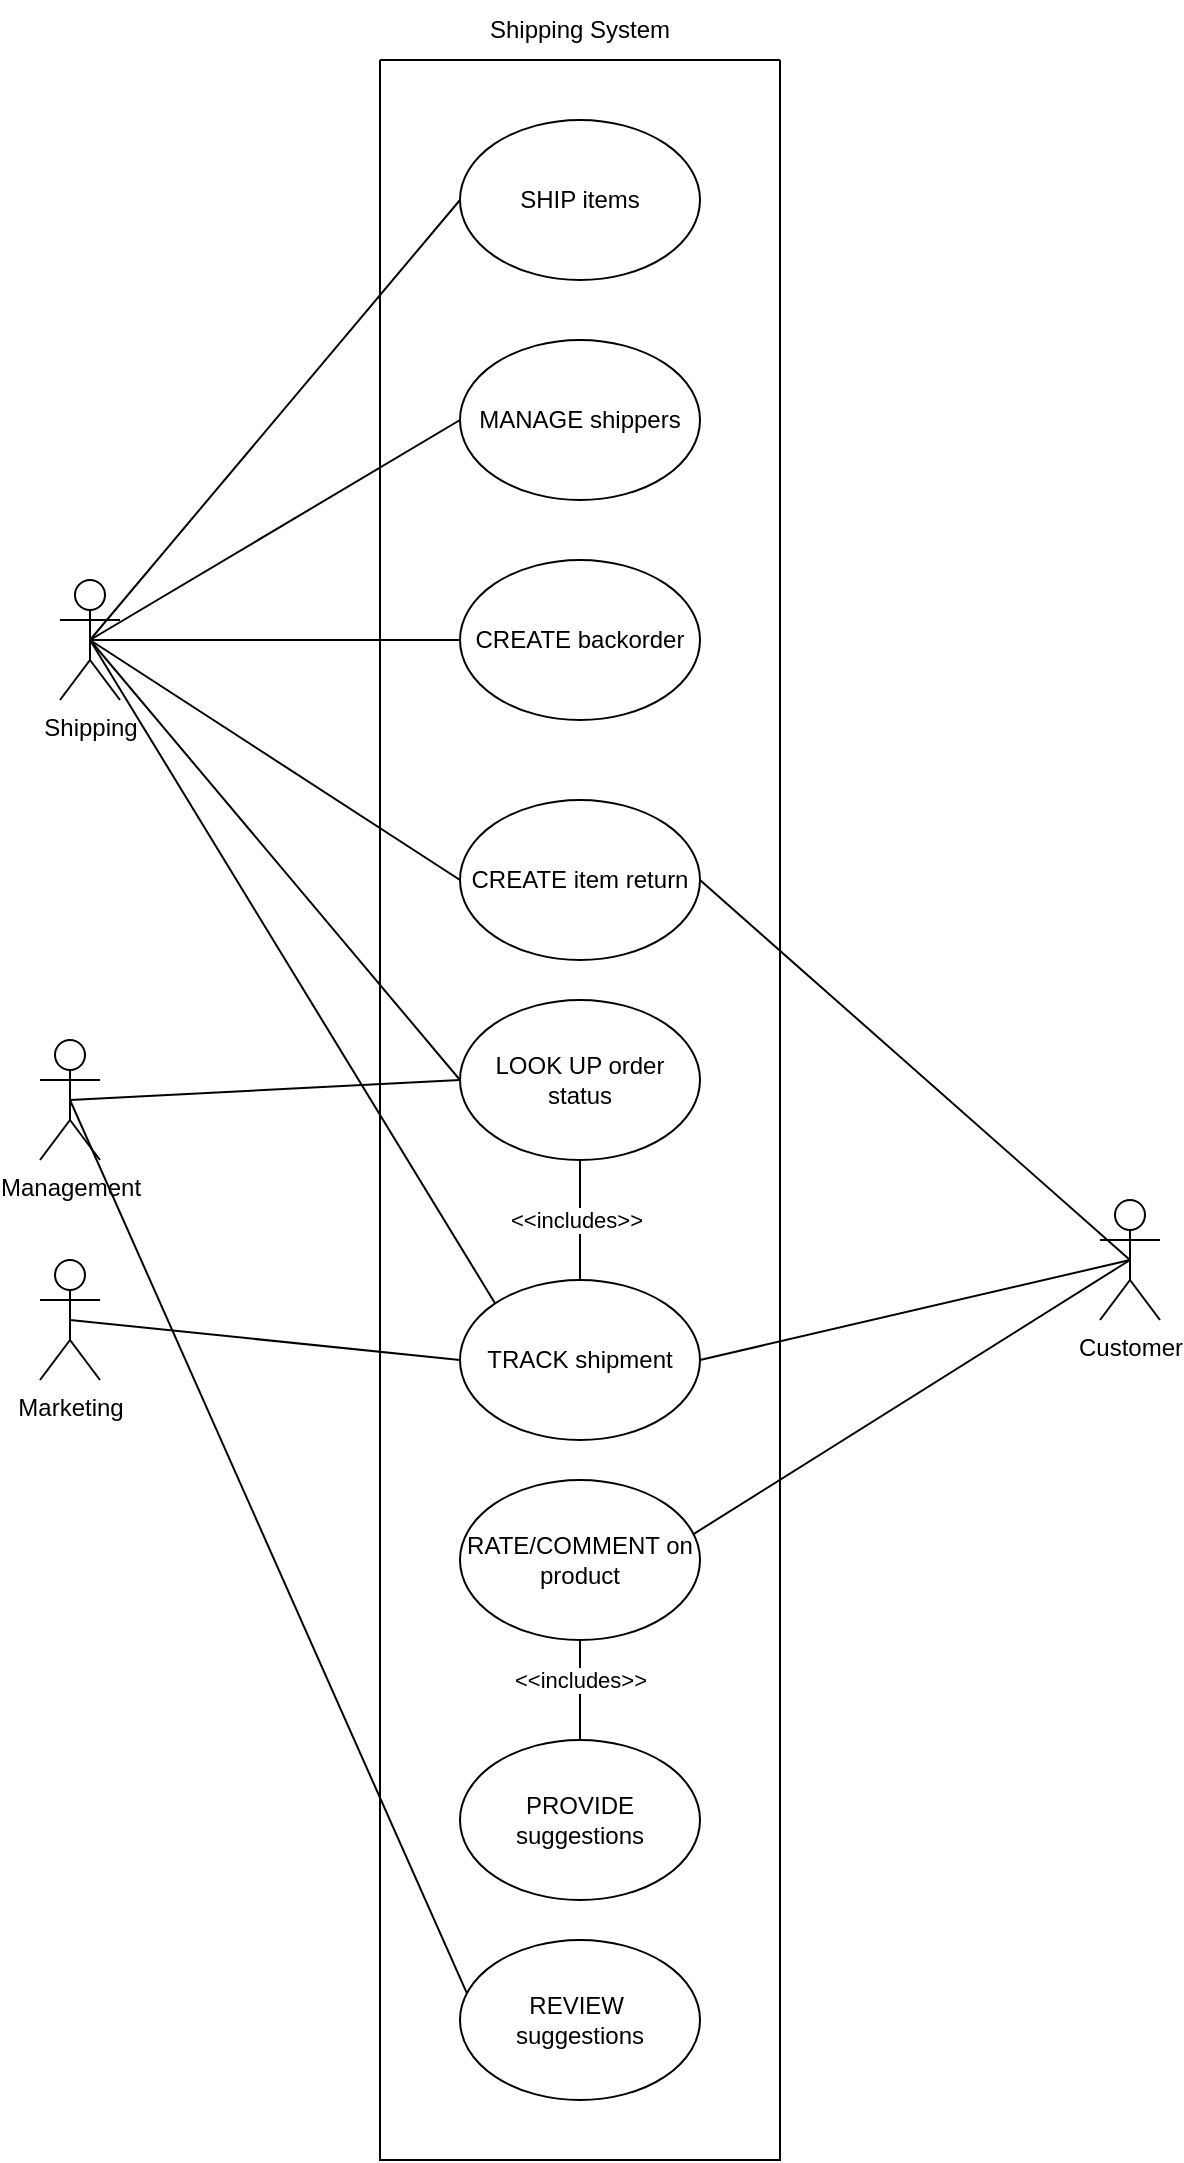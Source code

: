 <mxfile version="24.6.4" type="device">
  <diagram name="Page-1" id="T5ZddbB54rs-Q5ihToyd">
    <mxGraphModel dx="1674" dy="836" grid="1" gridSize="10" guides="1" tooltips="1" connect="1" arrows="1" fold="1" page="1" pageScale="1" pageWidth="850" pageHeight="1100" math="0" shadow="0">
      <root>
        <mxCell id="0" />
        <mxCell id="1" parent="0" />
        <mxCell id="SvLUmhZYEr4azQc0ooVI-1" value="" style="swimlane;startSize=0;" parent="1" vertex="1">
          <mxGeometry x="230" y="180" width="200" height="1050" as="geometry" />
        </mxCell>
        <mxCell id="SvLUmhZYEr4azQc0ooVI-2" value="SHIP items" style="ellipse;whiteSpace=wrap;html=1;" parent="SvLUmhZYEr4azQc0ooVI-1" vertex="1">
          <mxGeometry x="40" y="30" width="120" height="80" as="geometry" />
        </mxCell>
        <mxCell id="SvLUmhZYEr4azQc0ooVI-3" value="MANAGE shippers" style="ellipse;whiteSpace=wrap;html=1;" parent="SvLUmhZYEr4azQc0ooVI-1" vertex="1">
          <mxGeometry x="40" y="140" width="120" height="80" as="geometry" />
        </mxCell>
        <mxCell id="SvLUmhZYEr4azQc0ooVI-8" value="CREATE backorder" style="ellipse;whiteSpace=wrap;html=1;" parent="SvLUmhZYEr4azQc0ooVI-1" vertex="1">
          <mxGeometry x="40" y="250" width="120" height="80" as="geometry" />
        </mxCell>
        <mxCell id="SvLUmhZYEr4azQc0ooVI-10" value="CREATE item return" style="ellipse;whiteSpace=wrap;html=1;" parent="SvLUmhZYEr4azQc0ooVI-1" vertex="1">
          <mxGeometry x="40" y="370" width="120" height="80" as="geometry" />
        </mxCell>
        <mxCell id="SvLUmhZYEr4azQc0ooVI-11" value="LOOK UP order status" style="ellipse;whiteSpace=wrap;html=1;" parent="SvLUmhZYEr4azQc0ooVI-1" vertex="1">
          <mxGeometry x="40" y="470" width="120" height="80" as="geometry" />
        </mxCell>
        <mxCell id="WpAsNHBW5xRb2j75GKMW-2" value="TRACK shipment" style="ellipse;whiteSpace=wrap;html=1;" parent="SvLUmhZYEr4azQc0ooVI-1" vertex="1">
          <mxGeometry x="40" y="610" width="120" height="80" as="geometry" />
        </mxCell>
        <mxCell id="WpAsNHBW5xRb2j75GKMW-3" value="RATE/COMMENT on product" style="ellipse;whiteSpace=wrap;html=1;" parent="SvLUmhZYEr4azQc0ooVI-1" vertex="1">
          <mxGeometry x="40" y="710" width="120" height="80" as="geometry" />
        </mxCell>
        <mxCell id="WpAsNHBW5xRb2j75GKMW-4" value="PROVIDE suggestions" style="ellipse;whiteSpace=wrap;html=1;" parent="SvLUmhZYEr4azQc0ooVI-1" vertex="1">
          <mxGeometry x="40" y="840" width="120" height="80" as="geometry" />
        </mxCell>
        <mxCell id="WpAsNHBW5xRb2j75GKMW-14" value="REVIEW&amp;nbsp;&lt;div&gt;suggestions&lt;/div&gt;" style="ellipse;whiteSpace=wrap;html=1;" parent="SvLUmhZYEr4azQc0ooVI-1" vertex="1">
          <mxGeometry x="40" y="940" width="120" height="80" as="geometry" />
        </mxCell>
        <mxCell id="o8WO6XpCKCey6FZ-4H-O-2" value="" style="endArrow=none;html=1;rounded=0;exitX=0.5;exitY=0;exitDx=0;exitDy=0;entryX=0.5;entryY=1;entryDx=0;entryDy=0;" edge="1" parent="SvLUmhZYEr4azQc0ooVI-1" source="WpAsNHBW5xRb2j75GKMW-2" target="SvLUmhZYEr4azQc0ooVI-11">
          <mxGeometry width="50" height="50" relative="1" as="geometry">
            <mxPoint x="170" y="570" as="sourcePoint" />
            <mxPoint x="220" y="520" as="targetPoint" />
          </mxGeometry>
        </mxCell>
        <mxCell id="o8WO6XpCKCey6FZ-4H-O-3" value="&amp;lt;&amp;lt;includes&amp;gt;&amp;gt;" style="edgeLabel;html=1;align=center;verticalAlign=middle;resizable=0;points=[];" vertex="1" connectable="0" parent="o8WO6XpCKCey6FZ-4H-O-2">
          <mxGeometry y="2" relative="1" as="geometry">
            <mxPoint as="offset" />
          </mxGeometry>
        </mxCell>
        <mxCell id="o8WO6XpCKCey6FZ-4H-O-4" value="" style="endArrow=none;html=1;rounded=0;exitX=0.5;exitY=0;exitDx=0;exitDy=0;entryX=0.5;entryY=1;entryDx=0;entryDy=0;" edge="1" parent="SvLUmhZYEr4azQc0ooVI-1" source="WpAsNHBW5xRb2j75GKMW-4" target="WpAsNHBW5xRb2j75GKMW-3">
          <mxGeometry width="50" height="50" relative="1" as="geometry">
            <mxPoint x="170" y="850" as="sourcePoint" />
            <mxPoint x="220" y="800" as="targetPoint" />
          </mxGeometry>
        </mxCell>
        <mxCell id="o8WO6XpCKCey6FZ-4H-O-5" value="&amp;lt;&amp;lt;includes&amp;gt;&amp;gt;" style="edgeLabel;html=1;align=center;verticalAlign=middle;resizable=0;points=[];" vertex="1" connectable="0" parent="o8WO6XpCKCey6FZ-4H-O-4">
          <mxGeometry x="0.2" relative="1" as="geometry">
            <mxPoint as="offset" />
          </mxGeometry>
        </mxCell>
        <mxCell id="SvLUmhZYEr4azQc0ooVI-4" value="Shipping" style="shape=umlActor;verticalLabelPosition=bottom;verticalAlign=top;html=1;outlineConnect=0;" parent="1" vertex="1">
          <mxGeometry x="70" y="440" width="30" height="60" as="geometry" />
        </mxCell>
        <mxCell id="SvLUmhZYEr4azQc0ooVI-5" value="Customer" style="shape=umlActor;verticalLabelPosition=bottom;verticalAlign=top;html=1;outlineConnect=0;" parent="1" vertex="1">
          <mxGeometry x="590" y="750" width="30" height="60" as="geometry" />
        </mxCell>
        <mxCell id="WpAsNHBW5xRb2j75GKMW-16" value="" style="endArrow=none;html=1;rounded=0;exitX=0.5;exitY=0.5;exitDx=0;exitDy=0;exitPerimeter=0;entryX=0;entryY=0.5;entryDx=0;entryDy=0;" parent="1" source="SvLUmhZYEr4azQc0ooVI-4" target="SvLUmhZYEr4azQc0ooVI-2" edge="1">
          <mxGeometry width="50" height="50" relative="1" as="geometry">
            <mxPoint x="180" y="800" as="sourcePoint" />
            <mxPoint x="230" y="750" as="targetPoint" />
          </mxGeometry>
        </mxCell>
        <mxCell id="WpAsNHBW5xRb2j75GKMW-17" value="" style="endArrow=none;html=1;rounded=0;exitX=0.5;exitY=0.5;exitDx=0;exitDy=0;exitPerimeter=0;entryX=0;entryY=0.5;entryDx=0;entryDy=0;" parent="1" source="SvLUmhZYEr4azQc0ooVI-4" target="SvLUmhZYEr4azQc0ooVI-3" edge="1">
          <mxGeometry width="50" height="50" relative="1" as="geometry">
            <mxPoint x="210" y="720" as="sourcePoint" />
            <mxPoint x="260" y="670" as="targetPoint" />
          </mxGeometry>
        </mxCell>
        <mxCell id="WpAsNHBW5xRb2j75GKMW-18" value="" style="endArrow=none;html=1;rounded=0;exitX=0.5;exitY=0.5;exitDx=0;exitDy=0;exitPerimeter=0;entryX=0;entryY=0.5;entryDx=0;entryDy=0;" parent="1" source="SvLUmhZYEr4azQc0ooVI-4" target="SvLUmhZYEr4azQc0ooVI-8" edge="1">
          <mxGeometry width="50" height="50" relative="1" as="geometry">
            <mxPoint x="210" y="720" as="sourcePoint" />
            <mxPoint x="260" y="670" as="targetPoint" />
          </mxGeometry>
        </mxCell>
        <mxCell id="WpAsNHBW5xRb2j75GKMW-19" value="" style="endArrow=none;html=1;rounded=0;exitX=0.5;exitY=0.5;exitDx=0;exitDy=0;exitPerimeter=0;entryX=0;entryY=0.5;entryDx=0;entryDy=0;" parent="1" source="SvLUmhZYEr4azQc0ooVI-4" target="SvLUmhZYEr4azQc0ooVI-10" edge="1">
          <mxGeometry width="50" height="50" relative="1" as="geometry">
            <mxPoint x="210" y="720" as="sourcePoint" />
            <mxPoint x="260" y="670" as="targetPoint" />
          </mxGeometry>
        </mxCell>
        <mxCell id="WpAsNHBW5xRb2j75GKMW-20" value="" style="endArrow=none;html=1;rounded=0;exitX=0.5;exitY=0.5;exitDx=0;exitDy=0;exitPerimeter=0;" parent="1" source="SvLUmhZYEr4azQc0ooVI-5" edge="1">
          <mxGeometry width="50" height="50" relative="1" as="geometry">
            <mxPoint x="210" y="720" as="sourcePoint" />
            <mxPoint x="390" y="590" as="targetPoint" />
          </mxGeometry>
        </mxCell>
        <mxCell id="WpAsNHBW5xRb2j75GKMW-21" value="Management&lt;div&gt;&lt;br&gt;&lt;/div&gt;" style="shape=umlActor;verticalLabelPosition=bottom;verticalAlign=top;html=1;outlineConnect=0;" parent="1" vertex="1">
          <mxGeometry x="60" y="670" width="30" height="60" as="geometry" />
        </mxCell>
        <mxCell id="WpAsNHBW5xRb2j75GKMW-22" value="" style="endArrow=none;html=1;rounded=0;exitX=0.5;exitY=0.5;exitDx=0;exitDy=0;exitPerimeter=0;entryX=0;entryY=0.5;entryDx=0;entryDy=0;" parent="1" source="WpAsNHBW5xRb2j75GKMW-21" target="SvLUmhZYEr4azQc0ooVI-11" edge="1">
          <mxGeometry width="50" height="50" relative="1" as="geometry">
            <mxPoint x="210" y="720" as="sourcePoint" />
            <mxPoint x="260" y="670" as="targetPoint" />
          </mxGeometry>
        </mxCell>
        <mxCell id="WpAsNHBW5xRb2j75GKMW-24" value="" style="endArrow=none;html=1;rounded=0;exitX=0.5;exitY=0.5;exitDx=0;exitDy=0;exitPerimeter=0;entryX=0;entryY=0.5;entryDx=0;entryDy=0;" parent="1" source="SvLUmhZYEr4azQc0ooVI-4" target="SvLUmhZYEr4azQc0ooVI-11" edge="1">
          <mxGeometry width="50" height="50" relative="1" as="geometry">
            <mxPoint x="210" y="720" as="sourcePoint" />
            <mxPoint x="260" y="670" as="targetPoint" />
          </mxGeometry>
        </mxCell>
        <mxCell id="WpAsNHBW5xRb2j75GKMW-26" value="&lt;div&gt;Marketing&lt;/div&gt;" style="shape=umlActor;verticalLabelPosition=bottom;verticalAlign=top;html=1;outlineConnect=0;" parent="1" vertex="1">
          <mxGeometry x="60" y="780" width="30" height="60" as="geometry" />
        </mxCell>
        <mxCell id="WpAsNHBW5xRb2j75GKMW-27" value="" style="endArrow=none;html=1;rounded=0;exitX=0.5;exitY=0.5;exitDx=0;exitDy=0;exitPerimeter=0;entryX=0;entryY=0.5;entryDx=0;entryDy=0;" parent="1" source="WpAsNHBW5xRb2j75GKMW-26" target="WpAsNHBW5xRb2j75GKMW-2" edge="1">
          <mxGeometry width="50" height="50" relative="1" as="geometry">
            <mxPoint x="210" y="720" as="sourcePoint" />
            <mxPoint x="260" y="670" as="targetPoint" />
          </mxGeometry>
        </mxCell>
        <mxCell id="WpAsNHBW5xRb2j75GKMW-28" value="" style="endArrow=none;html=1;rounded=0;exitX=0.5;exitY=0.5;exitDx=0;exitDy=0;exitPerimeter=0;entryX=0;entryY=0;entryDx=0;entryDy=0;" parent="1" source="SvLUmhZYEr4azQc0ooVI-4" target="WpAsNHBW5xRb2j75GKMW-2" edge="1">
          <mxGeometry width="50" height="50" relative="1" as="geometry">
            <mxPoint x="210" y="720" as="sourcePoint" />
            <mxPoint x="260" y="670" as="targetPoint" />
          </mxGeometry>
        </mxCell>
        <mxCell id="WpAsNHBW5xRb2j75GKMW-29" value="" style="endArrow=none;html=1;rounded=0;entryX=0.5;entryY=0.5;entryDx=0;entryDy=0;entryPerimeter=0;exitX=1;exitY=0.5;exitDx=0;exitDy=0;" parent="1" source="WpAsNHBW5xRb2j75GKMW-2" target="SvLUmhZYEr4azQc0ooVI-5" edge="1">
          <mxGeometry width="50" height="50" relative="1" as="geometry">
            <mxPoint x="210" y="720" as="sourcePoint" />
            <mxPoint x="260" y="670" as="targetPoint" />
          </mxGeometry>
        </mxCell>
        <mxCell id="WpAsNHBW5xRb2j75GKMW-30" value="" style="endArrow=none;html=1;rounded=0;entryX=0.5;entryY=0.5;entryDx=0;entryDy=0;entryPerimeter=0;exitX=0.973;exitY=0.338;exitDx=0;exitDy=0;exitPerimeter=0;" parent="1" source="WpAsNHBW5xRb2j75GKMW-3" target="SvLUmhZYEr4azQc0ooVI-5" edge="1">
          <mxGeometry width="50" height="50" relative="1" as="geometry">
            <mxPoint x="210" y="720" as="sourcePoint" />
            <mxPoint x="260" y="670" as="targetPoint" />
          </mxGeometry>
        </mxCell>
        <mxCell id="WpAsNHBW5xRb2j75GKMW-32" value="" style="endArrow=none;html=1;rounded=0;exitX=0.5;exitY=0.5;exitDx=0;exitDy=0;exitPerimeter=0;entryX=0.028;entryY=0.331;entryDx=0;entryDy=0;entryPerimeter=0;" parent="1" source="WpAsNHBW5xRb2j75GKMW-21" target="WpAsNHBW5xRb2j75GKMW-14" edge="1">
          <mxGeometry width="50" height="50" relative="1" as="geometry">
            <mxPoint x="210" y="720" as="sourcePoint" />
            <mxPoint x="260" y="670" as="targetPoint" />
          </mxGeometry>
        </mxCell>
        <mxCell id="o8WO6XpCKCey6FZ-4H-O-1" value="Shipping System" style="text;html=1;align=center;verticalAlign=middle;whiteSpace=wrap;rounded=0;" vertex="1" parent="1">
          <mxGeometry x="270" y="150" width="120" height="30" as="geometry" />
        </mxCell>
      </root>
    </mxGraphModel>
  </diagram>
</mxfile>
